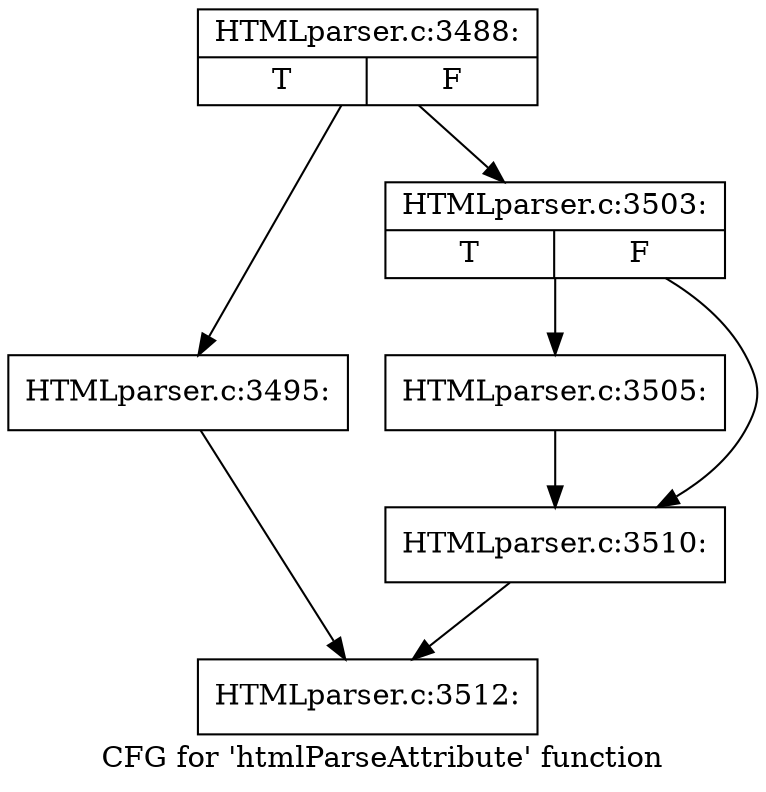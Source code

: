digraph "CFG for 'htmlParseAttribute' function" {
	label="CFG for 'htmlParseAttribute' function";

	Node0x3f30a90 [shape=record,label="{HTMLparser.c:3488:|{<s0>T|<s1>F}}"];
	Node0x3f30a90 -> Node0x3f3c680;
	Node0x3f30a90 -> Node0x3f3c6d0;
	Node0x3f3c680 [shape=record,label="{HTMLparser.c:3495:}"];
	Node0x3f3c680 -> Node0x3f3ad90;
	Node0x3f3c6d0 [shape=record,label="{HTMLparser.c:3503:|{<s0>T|<s1>F}}"];
	Node0x3f3c6d0 -> Node0x3f3d140;
	Node0x3f3c6d0 -> Node0x3f3d190;
	Node0x3f3d140 [shape=record,label="{HTMLparser.c:3505:}"];
	Node0x3f3d140 -> Node0x3f3d190;
	Node0x3f3d190 [shape=record,label="{HTMLparser.c:3510:}"];
	Node0x3f3d190 -> Node0x3f3ad90;
	Node0x3f3ad90 [shape=record,label="{HTMLparser.c:3512:}"];
}
